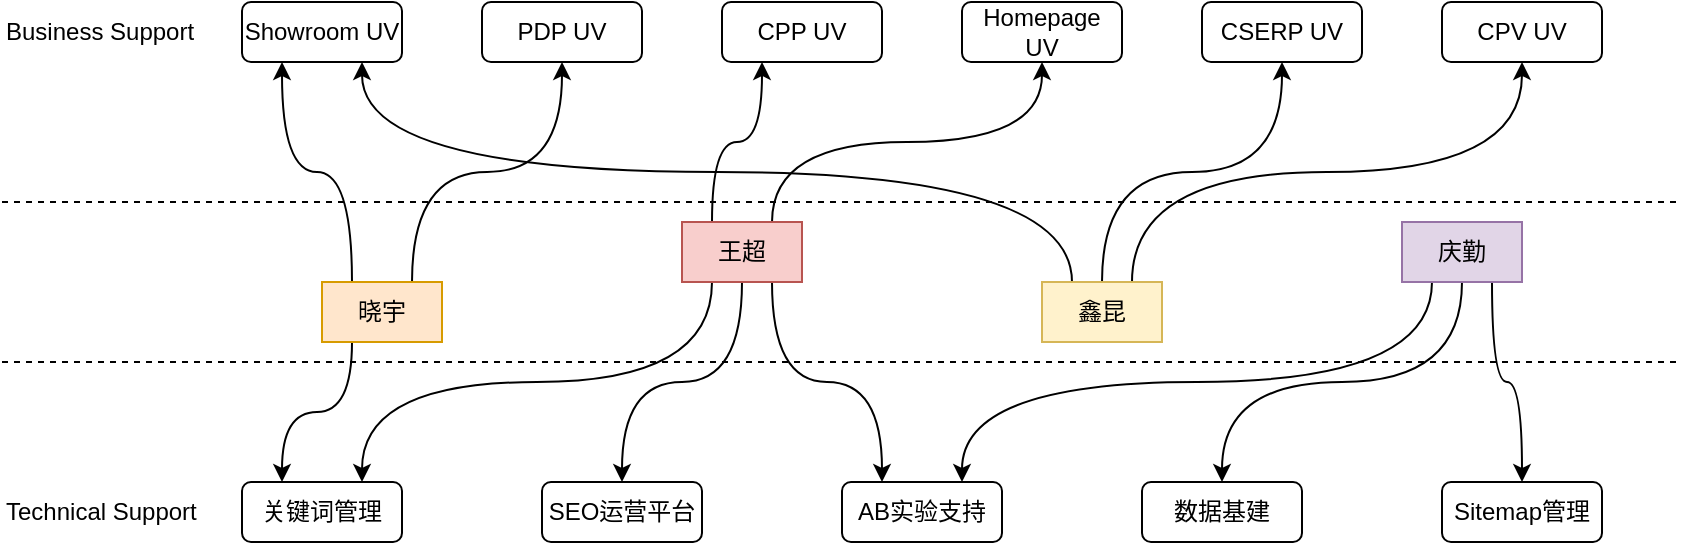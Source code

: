 <mxfile version="28.2.6">
  <diagram name="第 1 页" id="W9oNj3WuaapsYbLZBWrR">
    <mxGraphModel dx="1018" dy="582" grid="1" gridSize="10" guides="1" tooltips="1" connect="1" arrows="1" fold="1" page="1" pageScale="1" pageWidth="827" pageHeight="1169" math="0" shadow="0">
      <root>
        <mxCell id="0" />
        <mxCell id="1" parent="0" />
        <mxCell id="xfih-oDNqXXJvzdR4ryM-1" value="Business Support" style="text;html=1;whiteSpace=wrap;strokeColor=none;fillColor=none;align=left;verticalAlign=middle;rounded=0;" vertex="1" parent="1">
          <mxGeometry x="80" y="40" width="150" height="30" as="geometry" />
        </mxCell>
        <mxCell id="xfih-oDNqXXJvzdR4ryM-2" value="Technical Support" style="text;html=1;whiteSpace=wrap;strokeColor=none;fillColor=none;align=left;verticalAlign=middle;rounded=0;" vertex="1" parent="1">
          <mxGeometry x="80" y="280" width="150" height="30" as="geometry" />
        </mxCell>
        <mxCell id="xfih-oDNqXXJvzdR4ryM-3" value="" style="endArrow=none;dashed=1;html=1;rounded=0;" edge="1" parent="1">
          <mxGeometry width="50" height="50" relative="1" as="geometry">
            <mxPoint x="80" y="140" as="sourcePoint" />
            <mxPoint x="920" y="140" as="targetPoint" />
          </mxGeometry>
        </mxCell>
        <mxCell id="xfih-oDNqXXJvzdR4ryM-4" value="" style="endArrow=none;dashed=1;html=1;rounded=0;" edge="1" parent="1">
          <mxGeometry width="50" height="50" relative="1" as="geometry">
            <mxPoint x="80" y="220" as="sourcePoint" />
            <mxPoint x="920" y="220" as="targetPoint" />
          </mxGeometry>
        </mxCell>
        <mxCell id="xfih-oDNqXXJvzdR4ryM-22" style="edgeStyle=orthogonalEdgeStyle;rounded=0;orthogonalLoop=1;jettySize=auto;html=1;exitX=0.25;exitY=0;exitDx=0;exitDy=0;entryX=0.25;entryY=1;entryDx=0;entryDy=0;curved=1;" edge="1" parent="1" source="xfih-oDNqXXJvzdR4ryM-5" target="xfih-oDNqXXJvzdR4ryM-9">
          <mxGeometry relative="1" as="geometry" />
        </mxCell>
        <mxCell id="xfih-oDNqXXJvzdR4ryM-23" style="edgeStyle=orthogonalEdgeStyle;rounded=0;orthogonalLoop=1;jettySize=auto;html=1;exitX=0.25;exitY=1;exitDx=0;exitDy=0;curved=1;entryX=0.25;entryY=0;entryDx=0;entryDy=0;" edge="1" parent="1" source="xfih-oDNqXXJvzdR4ryM-5" target="xfih-oDNqXXJvzdR4ryM-19">
          <mxGeometry relative="1" as="geometry" />
        </mxCell>
        <mxCell id="xfih-oDNqXXJvzdR4ryM-24" style="edgeStyle=orthogonalEdgeStyle;rounded=0;orthogonalLoop=1;jettySize=auto;html=1;exitX=0.75;exitY=0;exitDx=0;exitDy=0;curved=1;" edge="1" parent="1" source="xfih-oDNqXXJvzdR4ryM-5" target="xfih-oDNqXXJvzdR4ryM-12">
          <mxGeometry relative="1" as="geometry" />
        </mxCell>
        <mxCell id="xfih-oDNqXXJvzdR4ryM-5" value="晓宇" style="text;html=1;whiteSpace=wrap;strokeColor=#d79b00;fillColor=#ffe6cc;align=center;verticalAlign=middle;rounded=0;" vertex="1" parent="1">
          <mxGeometry x="240" y="180" width="60" height="30" as="geometry" />
        </mxCell>
        <mxCell id="xfih-oDNqXXJvzdR4ryM-28" style="edgeStyle=orthogonalEdgeStyle;rounded=0;orthogonalLoop=1;jettySize=auto;html=1;exitX=0.25;exitY=0;exitDx=0;exitDy=0;entryX=0.25;entryY=1;entryDx=0;entryDy=0;curved=1;" edge="1" parent="1" source="xfih-oDNqXXJvzdR4ryM-6" target="xfih-oDNqXXJvzdR4ryM-11">
          <mxGeometry relative="1" as="geometry" />
        </mxCell>
        <mxCell id="xfih-oDNqXXJvzdR4ryM-29" style="edgeStyle=orthogonalEdgeStyle;rounded=0;orthogonalLoop=1;jettySize=auto;html=1;exitX=0.75;exitY=0;exitDx=0;exitDy=0;curved=1;" edge="1" parent="1" source="xfih-oDNqXXJvzdR4ryM-6" target="xfih-oDNqXXJvzdR4ryM-13">
          <mxGeometry relative="1" as="geometry" />
        </mxCell>
        <mxCell id="xfih-oDNqXXJvzdR4ryM-31" style="edgeStyle=orthogonalEdgeStyle;rounded=0;orthogonalLoop=1;jettySize=auto;html=1;exitX=0.75;exitY=1;exitDx=0;exitDy=0;entryX=0.25;entryY=0;entryDx=0;entryDy=0;curved=1;" edge="1" parent="1" source="xfih-oDNqXXJvzdR4ryM-6" target="xfih-oDNqXXJvzdR4ryM-20">
          <mxGeometry relative="1" as="geometry" />
        </mxCell>
        <mxCell id="xfih-oDNqXXJvzdR4ryM-39" style="edgeStyle=orthogonalEdgeStyle;rounded=0;orthogonalLoop=1;jettySize=auto;html=1;exitX=0.25;exitY=1;exitDx=0;exitDy=0;entryX=0.75;entryY=0;entryDx=0;entryDy=0;curved=1;" edge="1" parent="1" source="xfih-oDNqXXJvzdR4ryM-6" target="xfih-oDNqXXJvzdR4ryM-19">
          <mxGeometry relative="1" as="geometry" />
        </mxCell>
        <mxCell id="xfih-oDNqXXJvzdR4ryM-40" style="edgeStyle=orthogonalEdgeStyle;rounded=0;orthogonalLoop=1;jettySize=auto;html=1;exitX=0.5;exitY=1;exitDx=0;exitDy=0;entryX=0.5;entryY=0;entryDx=0;entryDy=0;curved=1;" edge="1" parent="1" source="xfih-oDNqXXJvzdR4ryM-6" target="xfih-oDNqXXJvzdR4ryM-18">
          <mxGeometry relative="1" as="geometry" />
        </mxCell>
        <mxCell id="xfih-oDNqXXJvzdR4ryM-6" value="王超" style="text;html=1;whiteSpace=wrap;strokeColor=#b85450;fillColor=#f8cecc;align=center;verticalAlign=middle;rounded=0;" vertex="1" parent="1">
          <mxGeometry x="420" y="150" width="60" height="30" as="geometry" />
        </mxCell>
        <mxCell id="xfih-oDNqXXJvzdR4ryM-25" style="edgeStyle=orthogonalEdgeStyle;rounded=0;orthogonalLoop=1;jettySize=auto;html=1;exitX=0.25;exitY=0;exitDx=0;exitDy=0;entryX=0.75;entryY=1;entryDx=0;entryDy=0;curved=1;" edge="1" parent="1" source="xfih-oDNqXXJvzdR4ryM-7" target="xfih-oDNqXXJvzdR4ryM-9">
          <mxGeometry relative="1" as="geometry" />
        </mxCell>
        <mxCell id="xfih-oDNqXXJvzdR4ryM-26" style="edgeStyle=orthogonalEdgeStyle;rounded=0;orthogonalLoop=1;jettySize=auto;html=1;exitX=0.5;exitY=0;exitDx=0;exitDy=0;entryX=0.5;entryY=1;entryDx=0;entryDy=0;curved=1;" edge="1" parent="1" source="xfih-oDNqXXJvzdR4ryM-7" target="xfih-oDNqXXJvzdR4ryM-10">
          <mxGeometry relative="1" as="geometry" />
        </mxCell>
        <mxCell id="xfih-oDNqXXJvzdR4ryM-27" style="edgeStyle=orthogonalEdgeStyle;rounded=0;orthogonalLoop=1;jettySize=auto;html=1;exitX=0.75;exitY=0;exitDx=0;exitDy=0;entryX=0.5;entryY=1;entryDx=0;entryDy=0;curved=1;" edge="1" parent="1" source="xfih-oDNqXXJvzdR4ryM-7" target="xfih-oDNqXXJvzdR4ryM-14">
          <mxGeometry relative="1" as="geometry" />
        </mxCell>
        <mxCell id="xfih-oDNqXXJvzdR4ryM-7" value="鑫昆" style="text;html=1;whiteSpace=wrap;strokeColor=#d6b656;fillColor=#fff2cc;align=center;verticalAlign=middle;rounded=0;" vertex="1" parent="1">
          <mxGeometry x="600" y="180" width="60" height="30" as="geometry" />
        </mxCell>
        <mxCell id="xfih-oDNqXXJvzdR4ryM-36" style="edgeStyle=orthogonalEdgeStyle;rounded=0;orthogonalLoop=1;jettySize=auto;html=1;exitX=0.25;exitY=1;exitDx=0;exitDy=0;entryX=0.75;entryY=0;entryDx=0;entryDy=0;curved=1;" edge="1" parent="1" source="xfih-oDNqXXJvzdR4ryM-8" target="xfih-oDNqXXJvzdR4ryM-20">
          <mxGeometry relative="1" as="geometry" />
        </mxCell>
        <mxCell id="xfih-oDNqXXJvzdR4ryM-37" style="edgeStyle=orthogonalEdgeStyle;rounded=0;orthogonalLoop=1;jettySize=auto;html=1;exitX=0.5;exitY=1;exitDx=0;exitDy=0;entryX=0.5;entryY=0;entryDx=0;entryDy=0;curved=1;" edge="1" parent="1" source="xfih-oDNqXXJvzdR4ryM-8" target="xfih-oDNqXXJvzdR4ryM-16">
          <mxGeometry relative="1" as="geometry" />
        </mxCell>
        <mxCell id="xfih-oDNqXXJvzdR4ryM-38" style="edgeStyle=orthogonalEdgeStyle;rounded=0;orthogonalLoop=1;jettySize=auto;html=1;exitX=0.75;exitY=1;exitDx=0;exitDy=0;curved=1;" edge="1" parent="1" source="xfih-oDNqXXJvzdR4ryM-8" target="xfih-oDNqXXJvzdR4ryM-17">
          <mxGeometry relative="1" as="geometry" />
        </mxCell>
        <mxCell id="xfih-oDNqXXJvzdR4ryM-8" value="庆勤" style="text;html=1;whiteSpace=wrap;strokeColor=#9673a6;fillColor=#e1d5e7;align=center;verticalAlign=middle;rounded=0;" vertex="1" parent="1">
          <mxGeometry x="780" y="150" width="60" height="30" as="geometry" />
        </mxCell>
        <mxCell id="xfih-oDNqXXJvzdR4ryM-9" value="Showroom UV" style="rounded=1;whiteSpace=wrap;html=1;" vertex="1" parent="1">
          <mxGeometry x="200" y="40" width="80" height="30" as="geometry" />
        </mxCell>
        <mxCell id="xfih-oDNqXXJvzdR4ryM-10" value="CSERP UV" style="rounded=1;whiteSpace=wrap;html=1;" vertex="1" parent="1">
          <mxGeometry x="680" y="40" width="80" height="30" as="geometry" />
        </mxCell>
        <mxCell id="xfih-oDNqXXJvzdR4ryM-11" value="CPP UV" style="rounded=1;whiteSpace=wrap;html=1;" vertex="1" parent="1">
          <mxGeometry x="440" y="40" width="80" height="30" as="geometry" />
        </mxCell>
        <mxCell id="xfih-oDNqXXJvzdR4ryM-12" value="PDP UV" style="rounded=1;whiteSpace=wrap;html=1;" vertex="1" parent="1">
          <mxGeometry x="320" y="40" width="80" height="30" as="geometry" />
        </mxCell>
        <mxCell id="xfih-oDNqXXJvzdR4ryM-13" value="Homepage UV" style="rounded=1;whiteSpace=wrap;html=1;" vertex="1" parent="1">
          <mxGeometry x="560" y="40" width="80" height="30" as="geometry" />
        </mxCell>
        <mxCell id="xfih-oDNqXXJvzdR4ryM-14" value="CPV UV" style="rounded=1;whiteSpace=wrap;html=1;" vertex="1" parent="1">
          <mxGeometry x="800" y="40" width="80" height="30" as="geometry" />
        </mxCell>
        <mxCell id="xfih-oDNqXXJvzdR4ryM-16" value="数据基建" style="rounded=1;whiteSpace=wrap;html=1;" vertex="1" parent="1">
          <mxGeometry x="650" y="280" width="80" height="30" as="geometry" />
        </mxCell>
        <mxCell id="xfih-oDNqXXJvzdR4ryM-17" value="Sitemap管理" style="rounded=1;whiteSpace=wrap;html=1;" vertex="1" parent="1">
          <mxGeometry x="800" y="280" width="80" height="30" as="geometry" />
        </mxCell>
        <mxCell id="xfih-oDNqXXJvzdR4ryM-18" value="SEO运营平台" style="rounded=1;whiteSpace=wrap;html=1;" vertex="1" parent="1">
          <mxGeometry x="350" y="280" width="80" height="30" as="geometry" />
        </mxCell>
        <mxCell id="xfih-oDNqXXJvzdR4ryM-19" value="关键词管理" style="rounded=1;whiteSpace=wrap;html=1;" vertex="1" parent="1">
          <mxGeometry x="200" y="280" width="80" height="30" as="geometry" />
        </mxCell>
        <mxCell id="xfih-oDNqXXJvzdR4ryM-20" value="AB实验支持" style="rounded=1;whiteSpace=wrap;html=1;" vertex="1" parent="1">
          <mxGeometry x="500" y="280" width="80" height="30" as="geometry" />
        </mxCell>
      </root>
    </mxGraphModel>
  </diagram>
</mxfile>
